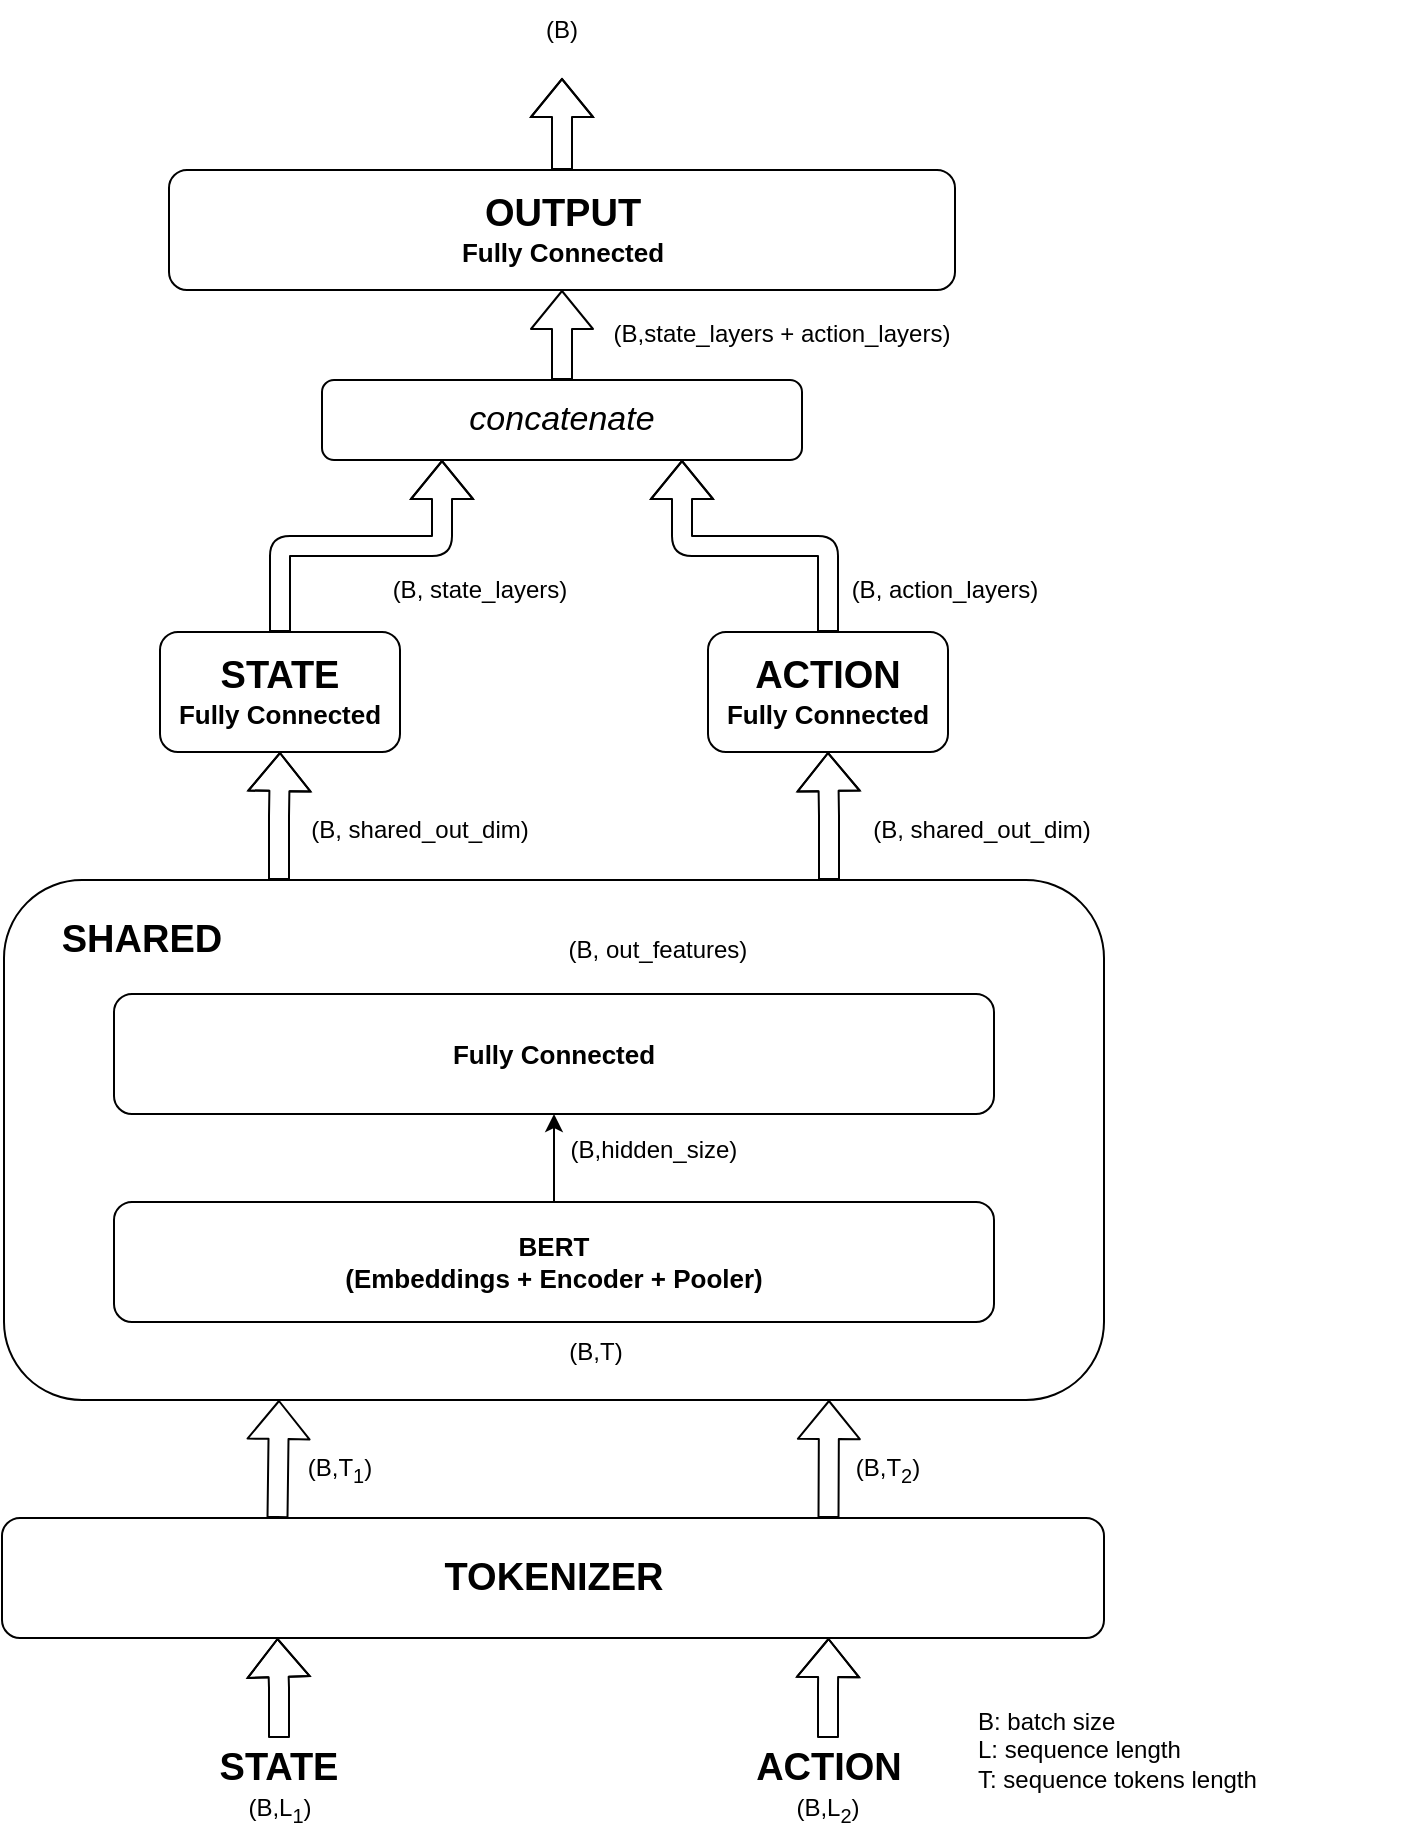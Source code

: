 <mxfile>
    <diagram id="EV65yb_jjW9IthwbfgZv" name="Page-1">
        <mxGraphModel dx="1321" dy="952" grid="1" gridSize="10" guides="1" tooltips="1" connect="1" arrows="1" fold="1" page="1" pageScale="1" pageWidth="827" pageHeight="1169" math="0" shadow="0">
            <root>
                <mxCell id="0"/>
                <mxCell id="1" parent="0"/>
                <mxCell id="HSNwQ3O_0nQfxcZKa0X5-3" style="edgeStyle=orthogonalEdgeStyle;rounded=1;orthogonalLoop=1;jettySize=auto;html=1;exitX=0.25;exitY=0;exitDx=0;exitDy=0;fontSize=13;shape=flexArrow;" parent="1" source="1uaCHu3Pwth4PD7MlHN_-7" target="B6evqfIJlXMsKJtfPlcZ-13" edge="1">
                    <mxGeometry relative="1" as="geometry"/>
                </mxCell>
                <mxCell id="HSNwQ3O_0nQfxcZKa0X5-4" style="edgeStyle=orthogonalEdgeStyle;rounded=1;orthogonalLoop=1;jettySize=auto;html=1;exitX=0.75;exitY=0;exitDx=0;exitDy=0;entryX=0.5;entryY=1;entryDx=0;entryDy=0;fontSize=13;shape=flexArrow;" parent="1" source="1uaCHu3Pwth4PD7MlHN_-7" target="HSNwQ3O_0nQfxcZKa0X5-1" edge="1">
                    <mxGeometry relative="1" as="geometry"/>
                </mxCell>
                <mxCell id="1uaCHu3Pwth4PD7MlHN_-7" value="" style="rounded=1;whiteSpace=wrap;html=1;" parent="1" vertex="1">
                    <mxGeometry x="121" y="450" width="550" height="260" as="geometry"/>
                </mxCell>
                <mxCell id="B6evqfIJlXMsKJtfPlcZ-7" value="" style="edgeStyle=orthogonalEdgeStyle;rounded=1;orthogonalLoop=1;jettySize=auto;html=1;fontSize=13;" parent="1" source="1uaCHu3Pwth4PD7MlHN_-1" target="B6evqfIJlXMsKJtfPlcZ-6" edge="1">
                    <mxGeometry relative="1" as="geometry"/>
                </mxCell>
                <mxCell id="1uaCHu3Pwth4PD7MlHN_-1" value="&lt;b&gt;&lt;font style=&quot;font-size: 13px&quot;&gt;BERT&lt;br&gt;(Embeddings + Encoder + Pooler)&lt;br&gt;&lt;/font&gt;&lt;/b&gt;" style="rounded=1;whiteSpace=wrap;html=1;" parent="1" vertex="1">
                    <mxGeometry x="176" y="611" width="440" height="60" as="geometry"/>
                </mxCell>
                <mxCell id="1uaCHu3Pwth4PD7MlHN_-12" value="&lt;b&gt;&lt;font style=&quot;font-size: 19px&quot;&gt;SHARED&lt;/font&gt;&lt;/b&gt;" style="text;html=1;strokeColor=none;fillColor=none;align=center;verticalAlign=middle;whiteSpace=wrap;rounded=1;" parent="1" vertex="1">
                    <mxGeometry x="140" y="460" width="100" height="40" as="geometry"/>
                </mxCell>
                <mxCell id="HSNwQ3O_0nQfxcZKa0X5-12" style="edgeStyle=orthogonalEdgeStyle;shape=flexArrow;rounded=1;orthogonalLoop=1;jettySize=auto;html=1;exitX=0.5;exitY=0;exitDx=0;exitDy=0;entryX=0.25;entryY=1;entryDx=0;entryDy=0;fontSize=19;" parent="1" source="1uaCHu3Pwth4PD7MlHN_-13" target="B6evqfIJlXMsKJtfPlcZ-8" edge="1">
                    <mxGeometry relative="1" as="geometry"/>
                </mxCell>
                <mxCell id="1uaCHu3Pwth4PD7MlHN_-13" value="&lt;b&gt;STATE&lt;/b&gt;" style="text;html=1;strokeColor=none;fillColor=none;align=center;verticalAlign=middle;whiteSpace=wrap;rounded=1;fontSize=19;" parent="1" vertex="1">
                    <mxGeometry x="222" y="879" width="73" height="30" as="geometry"/>
                </mxCell>
                <mxCell id="HSNwQ3O_0nQfxcZKa0X5-13" style="edgeStyle=orthogonalEdgeStyle;shape=flexArrow;rounded=1;orthogonalLoop=1;jettySize=auto;html=1;exitX=0.5;exitY=0;exitDx=0;exitDy=0;entryX=0.75;entryY=1;entryDx=0;entryDy=0;fontSize=19;" parent="1" source="1uaCHu3Pwth4PD7MlHN_-14" target="B6evqfIJlXMsKJtfPlcZ-8" edge="1">
                    <mxGeometry relative="1" as="geometry"/>
                </mxCell>
                <mxCell id="1uaCHu3Pwth4PD7MlHN_-14" value="&lt;b&gt;ACTION&lt;/b&gt;" style="text;html=1;strokeColor=none;fillColor=none;align=center;verticalAlign=middle;whiteSpace=wrap;rounded=1;fontSize=19;" parent="1" vertex="1">
                    <mxGeometry x="493.5" y="879" width="79" height="30" as="geometry"/>
                </mxCell>
                <mxCell id="B6evqfIJlXMsKJtfPlcZ-6" value="&lt;b&gt;&lt;font style=&quot;font-size: 13px&quot;&gt;Fully Connected&lt;/font&gt;&lt;/b&gt;" style="rounded=1;whiteSpace=wrap;html=1;" parent="1" vertex="1">
                    <mxGeometry x="176" y="507" width="440" height="60" as="geometry"/>
                </mxCell>
                <mxCell id="B6evqfIJlXMsKJtfPlcZ-8" value="" style="rounded=1;whiteSpace=wrap;html=1;fontSize=13;" parent="1" vertex="1">
                    <mxGeometry x="120" y="769" width="551" height="60" as="geometry"/>
                </mxCell>
                <mxCell id="B6evqfIJlXMsKJtfPlcZ-10" value="" style="shape=flexArrow;endArrow=classic;html=1;rounded=1;fontSize=13;exitX=0.75;exitY=0;exitDx=0;exitDy=0;entryX=0.75;entryY=1;entryDx=0;entryDy=0;" parent="1" source="B6evqfIJlXMsKJtfPlcZ-8" target="1uaCHu3Pwth4PD7MlHN_-7" edge="1">
                    <mxGeometry width="50" height="50" relative="1" as="geometry">
                        <mxPoint x="372" y="760" as="sourcePoint"/>
                        <mxPoint x="422" y="710" as="targetPoint"/>
                    </mxGeometry>
                </mxCell>
                <mxCell id="B6evqfIJlXMsKJtfPlcZ-11" value="" style="shape=flexArrow;endArrow=classic;html=1;rounded=1;fontSize=13;exitX=0.25;exitY=0;exitDx=0;exitDy=0;entryX=0.25;entryY=1;entryDx=0;entryDy=0;" parent="1" source="B6evqfIJlXMsKJtfPlcZ-8" target="1uaCHu3Pwth4PD7MlHN_-7" edge="1">
                    <mxGeometry width="50" height="50" relative="1" as="geometry">
                        <mxPoint x="372" y="760" as="sourcePoint"/>
                        <mxPoint x="292" y="740" as="targetPoint"/>
                    </mxGeometry>
                </mxCell>
                <mxCell id="B6evqfIJlXMsKJtfPlcZ-12" value="&lt;b&gt;&lt;font style=&quot;font-size: 19px&quot;&gt;TOKENIZER&lt;/font&gt;&lt;/b&gt;" style="text;html=1;strokeColor=none;fillColor=none;align=center;verticalAlign=middle;whiteSpace=wrap;rounded=1;" parent="1" vertex="1">
                    <mxGeometry x="319" y="779" width="154" height="40" as="geometry"/>
                </mxCell>
                <mxCell id="HSNwQ3O_0nQfxcZKa0X5-7" style="edgeStyle=orthogonalEdgeStyle;shape=flexArrow;rounded=1;orthogonalLoop=1;jettySize=auto;html=1;exitX=0.5;exitY=0;exitDx=0;exitDy=0;fontSize=13;entryX=0.25;entryY=1;entryDx=0;entryDy=0;" parent="1" source="B6evqfIJlXMsKJtfPlcZ-13" target="17" edge="1">
                    <mxGeometry relative="1" as="geometry">
                        <mxPoint x="297" y="260" as="targetPoint"/>
                    </mxGeometry>
                </mxCell>
                <mxCell id="B6evqfIJlXMsKJtfPlcZ-13" value="&lt;b&gt;&lt;font style=&quot;font-size: 19px&quot;&gt;STATE&lt;/font&gt;&lt;br&gt;Fully Connected&lt;br&gt;&lt;/b&gt;" style="rounded=1;whiteSpace=wrap;html=1;fontSize=13;" parent="1" vertex="1">
                    <mxGeometry x="199" y="326" width="120" height="60" as="geometry"/>
                </mxCell>
                <mxCell id="HSNwQ3O_0nQfxcZKa0X5-8" style="edgeStyle=orthogonalEdgeStyle;shape=flexArrow;rounded=1;orthogonalLoop=1;jettySize=auto;html=1;fontSize=13;exitX=0.5;exitY=0;exitDx=0;exitDy=0;" parent="1" source="B6evqfIJlXMsKJtfPlcZ-14" edge="1">
                    <mxGeometry relative="1" as="geometry">
                        <mxPoint x="400" y="49" as="targetPoint"/>
                        <mxPoint x="402" y="80" as="sourcePoint"/>
                    </mxGeometry>
                </mxCell>
                <mxCell id="B6evqfIJlXMsKJtfPlcZ-14" value="&lt;b&gt;&lt;font style=&quot;font-size: 19px&quot;&gt;OUTPUT&lt;/font&gt;&lt;br&gt;Fully Connected&lt;/b&gt;" style="rounded=1;whiteSpace=wrap;html=1;fontSize=13;" parent="1" vertex="1">
                    <mxGeometry x="203.5" y="95" width="393" height="60" as="geometry"/>
                </mxCell>
                <mxCell id="HSNwQ3O_0nQfxcZKa0X5-6" style="edgeStyle=orthogonalEdgeStyle;shape=flexArrow;rounded=1;orthogonalLoop=1;jettySize=auto;html=1;exitX=0.5;exitY=0;exitDx=0;exitDy=0;fontSize=13;entryX=0.75;entryY=1;entryDx=0;entryDy=0;" parent="1" source="HSNwQ3O_0nQfxcZKa0X5-1" target="17" edge="1">
                    <mxGeometry relative="1" as="geometry">
                        <mxPoint x="494" y="260" as="targetPoint"/>
                    </mxGeometry>
                </mxCell>
                <mxCell id="HSNwQ3O_0nQfxcZKa0X5-1" value="&lt;b&gt;&lt;font style=&quot;font-size: 19px&quot;&gt;ACTION&lt;/font&gt;&lt;br&gt;Fully Connected&lt;br&gt;&lt;/b&gt;" style="rounded=1;whiteSpace=wrap;html=1;fontSize=13;" parent="1" vertex="1">
                    <mxGeometry x="473" y="326" width="120" height="60" as="geometry"/>
                </mxCell>
                <mxCell id="2" value="&lt;div&gt;B: batch size&lt;/div&gt;&lt;div&gt;L: sequence length&lt;/div&gt;&lt;div&gt;T: sequence tokens length&lt;/div&gt;" style="text;html=1;strokeColor=none;fillColor=none;align=left;verticalAlign=middle;whiteSpace=wrap;rounded=1;" parent="1" vertex="1">
                    <mxGeometry x="606" y="840" width="221" height="90" as="geometry"/>
                </mxCell>
                <mxCell id="3" value="(B,L&lt;sub&gt;2&lt;/sub&gt;)" style="text;html=1;strokeColor=none;fillColor=none;align=center;verticalAlign=middle;whiteSpace=wrap;rounded=1;" parent="1" vertex="1">
                    <mxGeometry x="503" y="900" width="60" height="30" as="geometry"/>
                </mxCell>
                <mxCell id="4" value="(B,L&lt;sub&gt;1&lt;/sub&gt;)" style="text;html=1;strokeColor=none;fillColor=none;align=center;verticalAlign=middle;whiteSpace=wrap;rounded=1;" parent="1" vertex="1">
                    <mxGeometry x="229" y="900" width="60" height="30" as="geometry"/>
                </mxCell>
                <mxCell id="5" value="(B,T&lt;sub&gt;1&lt;/sub&gt;)" style="text;html=1;strokeColor=none;fillColor=none;align=center;verticalAlign=middle;whiteSpace=wrap;rounded=1;" parent="1" vertex="1">
                    <mxGeometry x="259" y="730" width="60" height="30" as="geometry"/>
                </mxCell>
                <mxCell id="6" value="(B,T&lt;sub&gt;2&lt;/sub&gt;)" style="text;html=1;strokeColor=none;fillColor=none;align=center;verticalAlign=middle;whiteSpace=wrap;rounded=1;" parent="1" vertex="1">
                    <mxGeometry x="533" y="730" width="60" height="30" as="geometry"/>
                </mxCell>
                <mxCell id="7" value="(B,T)" style="text;html=1;strokeColor=none;fillColor=none;align=center;verticalAlign=middle;whiteSpace=wrap;rounded=1;" parent="1" vertex="1">
                    <mxGeometry x="397.5" y="671" width="37.5" height="30" as="geometry"/>
                </mxCell>
                <mxCell id="9" value="(B,hidden_size)" style="text;html=1;strokeColor=none;fillColor=none;align=center;verticalAlign=middle;whiteSpace=wrap;rounded=1;" parent="1" vertex="1">
                    <mxGeometry x="397.5" y="569.5" width="96" height="30" as="geometry"/>
                </mxCell>
                <mxCell id="11" value="(B, out_features)" style="text;html=1;strokeColor=none;fillColor=none;align=center;verticalAlign=middle;whiteSpace=wrap;rounded=1;" parent="1" vertex="1">
                    <mxGeometry x="397.5" y="470" width="100" height="30" as="geometry"/>
                </mxCell>
                <mxCell id="12" value="(B, shared_out_dim)" style="text;html=1;strokeColor=none;fillColor=none;align=center;verticalAlign=middle;whiteSpace=wrap;rounded=1;" parent="1" vertex="1">
                    <mxGeometry x="540" y="410" width="140" height="30" as="geometry"/>
                </mxCell>
                <mxCell id="13" value="(B, shared_out_dim)" style="text;html=1;strokeColor=none;fillColor=none;align=center;verticalAlign=middle;whiteSpace=wrap;rounded=1;" parent="1" vertex="1">
                    <mxGeometry x="259" y="410" width="140" height="30" as="geometry"/>
                </mxCell>
                <mxCell id="14" value="(B, action_layers)" style="text;html=1;strokeColor=none;fillColor=none;align=center;verticalAlign=middle;whiteSpace=wrap;rounded=1;" parent="1" vertex="1">
                    <mxGeometry x="533" y="290" width="117" height="30" as="geometry"/>
                </mxCell>
                <mxCell id="15" value="(B, state_layers)" style="text;html=1;strokeColor=none;fillColor=none;align=center;verticalAlign=middle;whiteSpace=wrap;rounded=1;" parent="1" vertex="1">
                    <mxGeometry x="289" y="290" width="140" height="30" as="geometry"/>
                </mxCell>
                <mxCell id="16" value="(B)" style="text;html=1;strokeColor=none;fillColor=none;align=center;verticalAlign=middle;whiteSpace=wrap;rounded=1;" parent="1" vertex="1">
                    <mxGeometry x="330" y="10" width="140" height="30" as="geometry"/>
                </mxCell>
                <mxCell id="17" value="&lt;i&gt;&lt;font style=&quot;font-size: 17px&quot;&gt;concatenate&lt;/font&gt;&lt;/i&gt;" style="rounded=1;whiteSpace=wrap;html=1;fontSize=13;" vertex="1" parent="1">
                    <mxGeometry x="280" y="200" width="240" height="40" as="geometry"/>
                </mxCell>
                <mxCell id="18" style="edgeStyle=orthogonalEdgeStyle;shape=flexArrow;rounded=1;orthogonalLoop=1;jettySize=auto;html=1;fontSize=13;exitX=0.5;exitY=0;exitDx=0;exitDy=0;entryX=0.5;entryY=1;entryDx=0;entryDy=0;" edge="1" parent="1" source="17" target="B6evqfIJlXMsKJtfPlcZ-14">
                    <mxGeometry relative="1" as="geometry">
                        <mxPoint x="395.21" y="166.03" as="sourcePoint"/>
                        <mxPoint x="410" y="170" as="targetPoint"/>
                    </mxGeometry>
                </mxCell>
                <mxCell id="20" value="(B,state_layers +&amp;nbsp;action_layers)" style="text;html=1;strokeColor=none;fillColor=none;align=center;verticalAlign=middle;whiteSpace=wrap;rounded=1;" vertex="1" parent="1">
                    <mxGeometry x="410" y="162" width="200" height="30" as="geometry"/>
                </mxCell>
            </root>
        </mxGraphModel>
    </diagram>
</mxfile>